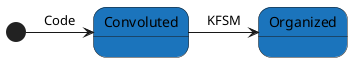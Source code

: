 @startuml

skinparam classFontSize 9
skinparam classFontName Monospaced
skinparam state {
    BackgroundColor #1b74bc
}

[*] --right-> Convoluted : Code
Convoluted --right-> Organized : KFSM

@enduml
